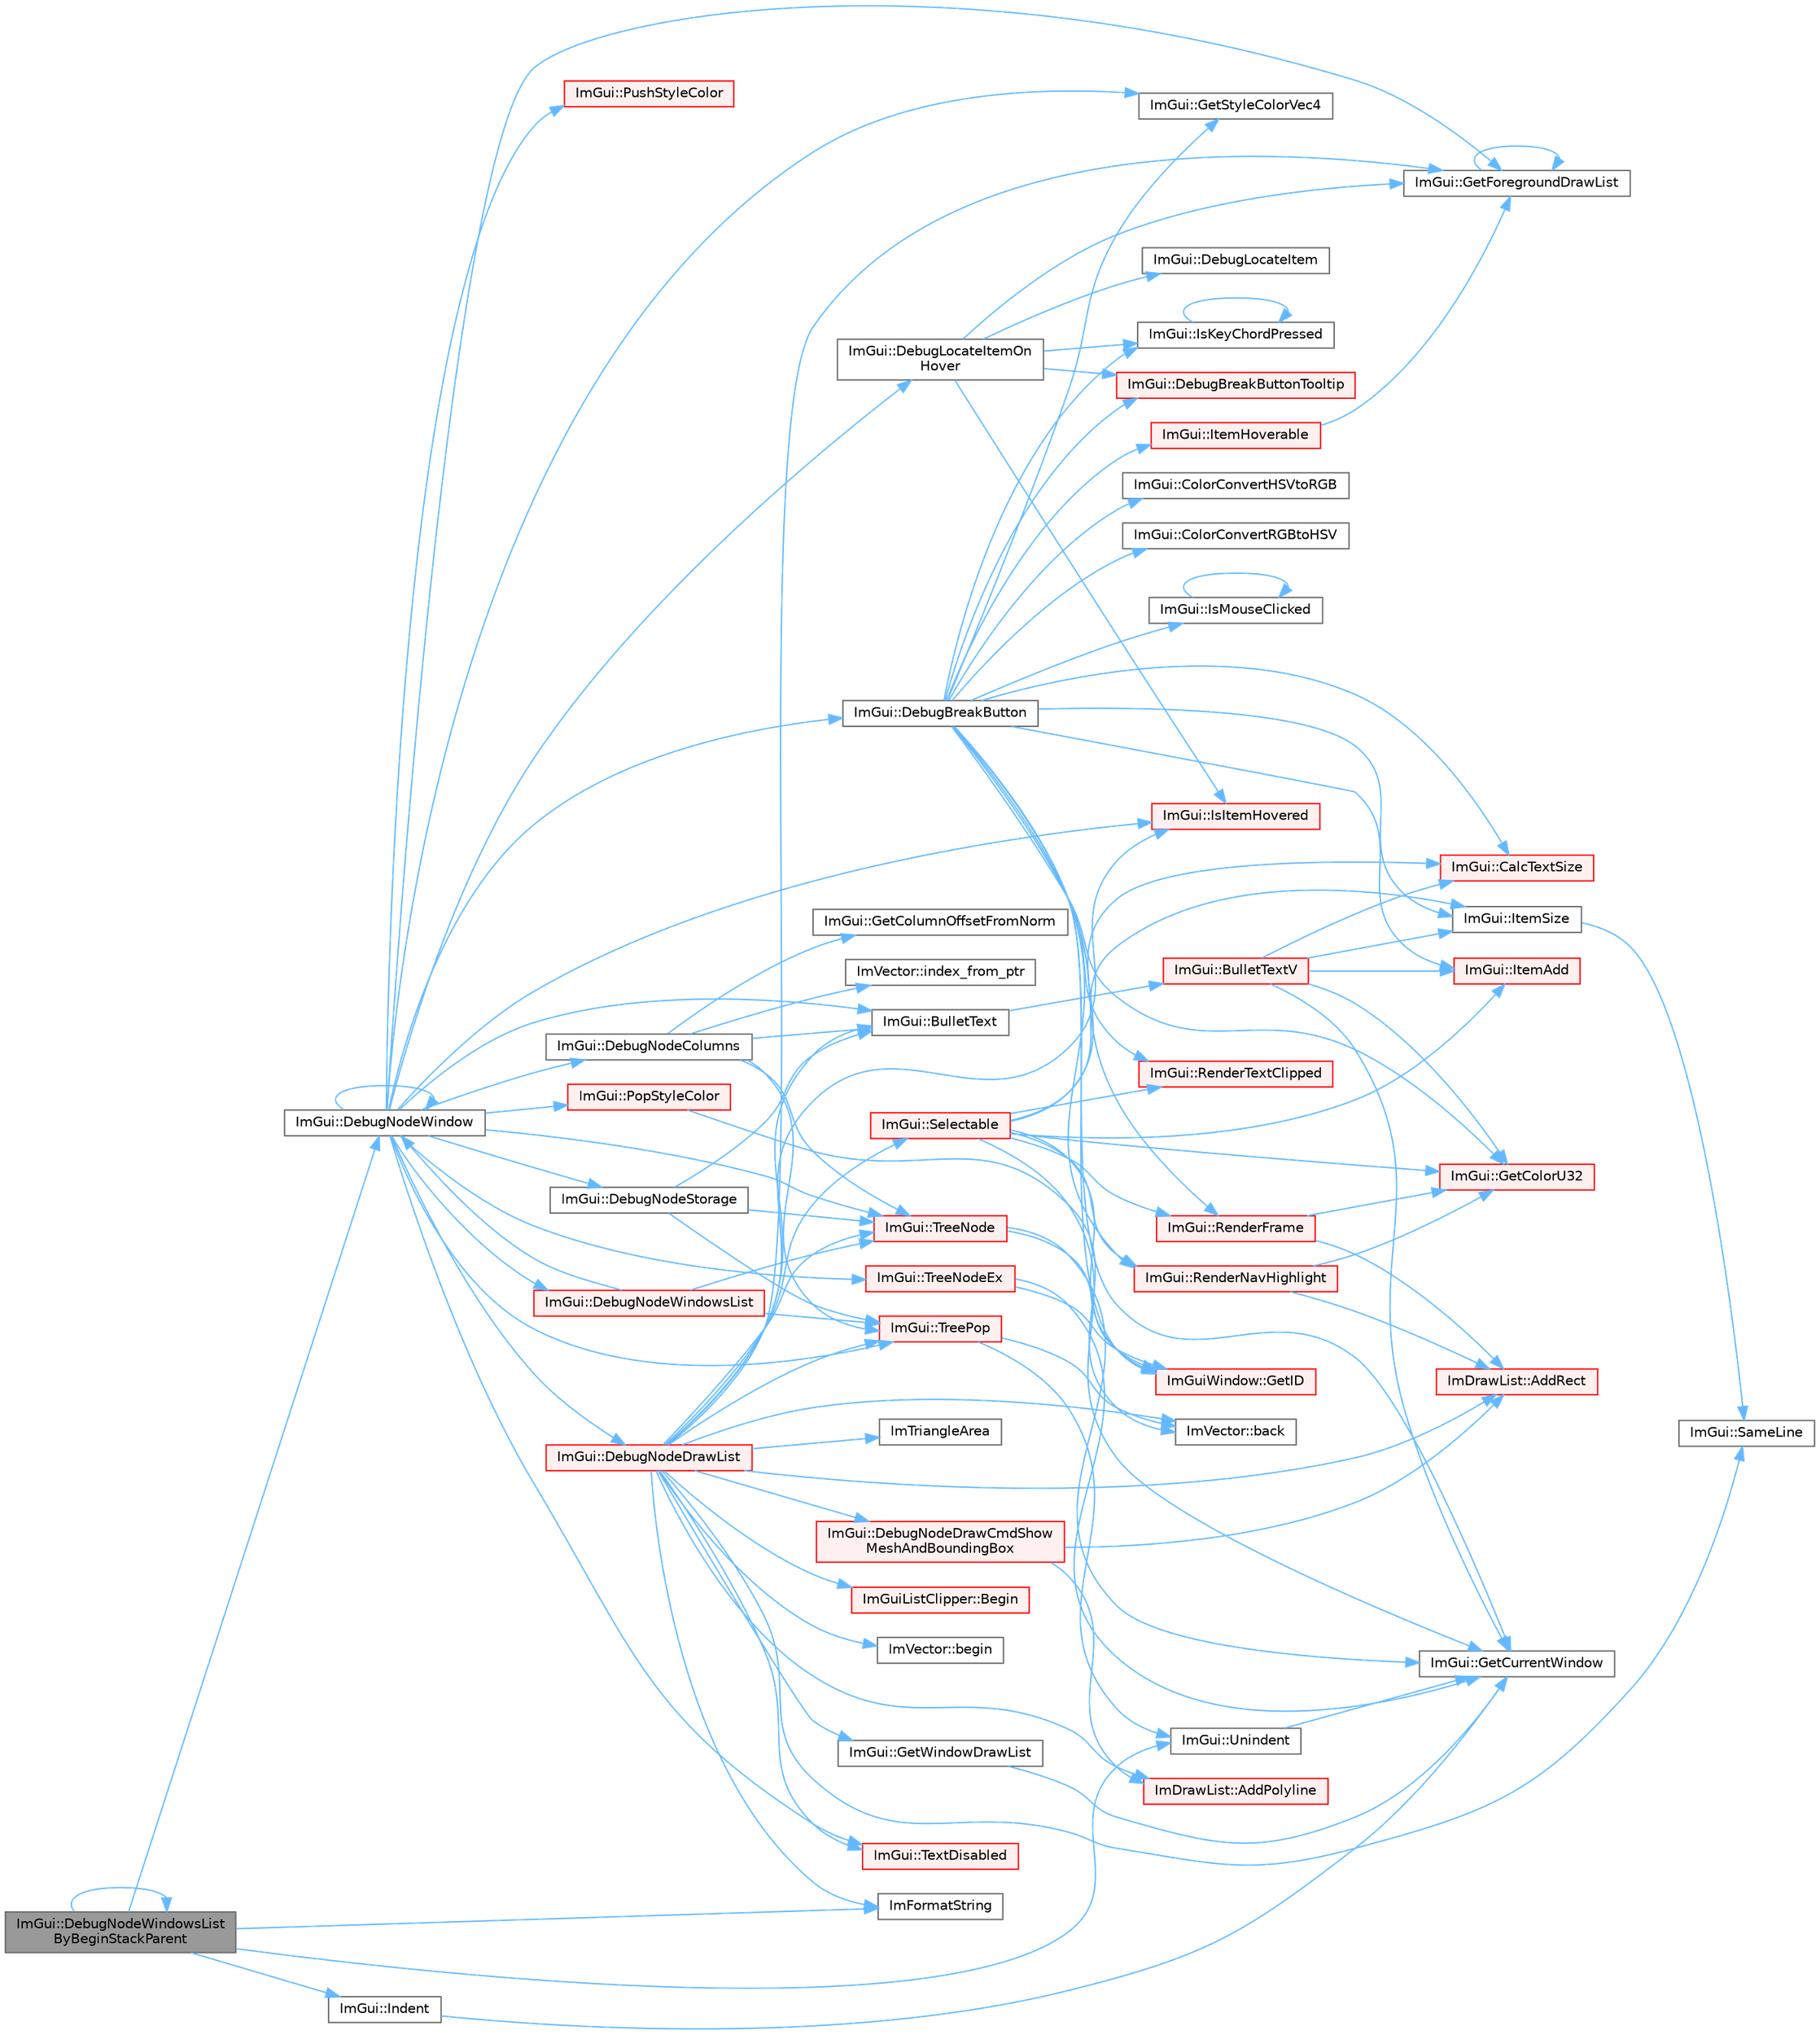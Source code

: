 digraph "ImGui::DebugNodeWindowsListByBeginStackParent"
{
 // LATEX_PDF_SIZE
  bgcolor="transparent";
  edge [fontname=Helvetica,fontsize=10,labelfontname=Helvetica,labelfontsize=10];
  node [fontname=Helvetica,fontsize=10,shape=box,height=0.2,width=0.4];
  rankdir="LR";
  Node1 [id="Node000001",label="ImGui::DebugNodeWindowsList\lByBeginStackParent",height=0.2,width=0.4,color="gray40", fillcolor="grey60", style="filled", fontcolor="black",tooltip=" "];
  Node1 -> Node2 [id="edge1_Node000001_Node000002",color="steelblue1",style="solid",tooltip=" "];
  Node2 [id="Node000002",label="ImGui::DebugNodeWindow",height=0.2,width=0.4,color="grey40", fillcolor="white", style="filled",URL="$namespace_im_gui.html#afcb602554925c5409977f0fb39f77e5d",tooltip=" "];
  Node2 -> Node3 [id="edge2_Node000002_Node000003",color="steelblue1",style="solid",tooltip=" "];
  Node3 [id="Node000003",label="ImGui::BulletText",height=0.2,width=0.4,color="grey40", fillcolor="white", style="filled",URL="$namespace_im_gui.html#af8d34d563b17c683943a0fa7bf5807bc",tooltip=" "];
  Node3 -> Node4 [id="edge3_Node000003_Node000004",color="steelblue1",style="solid",tooltip=" "];
  Node4 [id="Node000004",label="ImGui::BulletTextV",height=0.2,width=0.4,color="red", fillcolor="#FFF0F0", style="filled",URL="$namespace_im_gui.html#af8f4b5e96c745e205974857f9a584583",tooltip=" "];
  Node4 -> Node5 [id="edge4_Node000004_Node000005",color="steelblue1",style="solid",tooltip=" "];
  Node5 [id="Node000005",label="ImGui::CalcTextSize",height=0.2,width=0.4,color="red", fillcolor="#FFF0F0", style="filled",URL="$namespace_im_gui.html#a848b9db6cc4a186751c0ecebcaadc33b",tooltip=" "];
  Node4 -> Node10 [id="edge5_Node000004_Node000010",color="steelblue1",style="solid",tooltip=" "];
  Node10 [id="Node000010",label="ImGui::GetColorU32",height=0.2,width=0.4,color="red", fillcolor="#FFF0F0", style="filled",URL="$namespace_im_gui.html#a0de2d9bd347d9866511eb8d014e62556",tooltip=" "];
  Node4 -> Node12 [id="edge6_Node000004_Node000012",color="steelblue1",style="solid",tooltip=" "];
  Node12 [id="Node000012",label="ImGui::GetCurrentWindow",height=0.2,width=0.4,color="grey40", fillcolor="white", style="filled",URL="$namespace_im_gui.html#ac452417b5004ca16a814a72cff153526",tooltip=" "];
  Node4 -> Node15 [id="edge7_Node000004_Node000015",color="steelblue1",style="solid",tooltip=" "];
  Node15 [id="Node000015",label="ImGui::ItemAdd",height=0.2,width=0.4,color="red", fillcolor="#FFF0F0", style="filled",URL="$namespace_im_gui.html#a5de8ecd4c80efdca1af7329a2a48121c",tooltip=" "];
  Node4 -> Node37 [id="edge8_Node000004_Node000037",color="steelblue1",style="solid",tooltip=" "];
  Node37 [id="Node000037",label="ImGui::ItemSize",height=0.2,width=0.4,color="grey40", fillcolor="white", style="filled",URL="$namespace_im_gui.html#aeeb1ec6ae6548173dbf813e7df538c48",tooltip=" "];
  Node37 -> Node38 [id="edge9_Node000037_Node000038",color="steelblue1",style="solid",tooltip=" "];
  Node38 [id="Node000038",label="ImGui::SameLine",height=0.2,width=0.4,color="grey40", fillcolor="white", style="filled",URL="$namespace_im_gui.html#a2991c91e94f3b77a0c3411f4f3aa348e",tooltip=" "];
  Node2 -> Node51 [id="edge10_Node000002_Node000051",color="steelblue1",style="solid",tooltip=" "];
  Node51 [id="Node000051",label="ImGui::DebugBreakButton",height=0.2,width=0.4,color="grey40", fillcolor="white", style="filled",URL="$namespace_im_gui.html#ac2e737b701b4d252a54006a4c4214928",tooltip=" "];
  Node51 -> Node5 [id="edge11_Node000051_Node000005",color="steelblue1",style="solid",tooltip=" "];
  Node51 -> Node52 [id="edge12_Node000051_Node000052",color="steelblue1",style="solid",tooltip=" "];
  Node52 [id="Node000052",label="ImGui::ColorConvertHSVtoRGB",height=0.2,width=0.4,color="grey40", fillcolor="white", style="filled",URL="$namespace_im_gui.html#a074427678b3e56378b7dcdefa4c8b5c7",tooltip=" "];
  Node51 -> Node53 [id="edge13_Node000051_Node000053",color="steelblue1",style="solid",tooltip=" "];
  Node53 [id="Node000053",label="ImGui::ColorConvertRGBtoHSV",height=0.2,width=0.4,color="grey40", fillcolor="white", style="filled",URL="$namespace_im_gui.html#aaed5ed34aaaa02b61cbb67598c0ad9ca",tooltip=" "];
  Node51 -> Node54 [id="edge14_Node000051_Node000054",color="steelblue1",style="solid",tooltip=" "];
  Node54 [id="Node000054",label="ImGui::DebugBreakButtonTooltip",height=0.2,width=0.4,color="red", fillcolor="#FFF0F0", style="filled",URL="$namespace_im_gui.html#a6f2a211be11756216a881936bc6d9aab",tooltip=" "];
  Node51 -> Node10 [id="edge15_Node000051_Node000010",color="steelblue1",style="solid",tooltip=" "];
  Node51 -> Node12 [id="edge16_Node000051_Node000012",color="steelblue1",style="solid",tooltip=" "];
  Node51 -> Node146 [id="edge17_Node000051_Node000146",color="steelblue1",style="solid",tooltip=" "];
  Node146 [id="Node000146",label="ImGuiWindow::GetID",height=0.2,width=0.4,color="red", fillcolor="#FFF0F0", style="filled",URL="$struct_im_gui_window.html#a66400a63bc0b54d7d29e08d1b1b1a42b",tooltip=" "];
  Node51 -> Node98 [id="edge18_Node000051_Node000098",color="steelblue1",style="solid",tooltip=" "];
  Node98 [id="Node000098",label="ImGui::GetStyleColorVec4",height=0.2,width=0.4,color="grey40", fillcolor="white", style="filled",URL="$namespace_im_gui.html#ad838e580972e2c4b3da2b0f60754b662",tooltip=" "];
  Node51 -> Node188 [id="edge19_Node000051_Node000188",color="steelblue1",style="solid",tooltip=" "];
  Node188 [id="Node000188",label="ImGui::IsKeyChordPressed",height=0.2,width=0.4,color="grey40", fillcolor="white", style="filled",URL="$namespace_im_gui.html#ab3e095e7757d000686cfa2aff76534d2",tooltip=" "];
  Node188 -> Node188 [id="edge20_Node000188_Node000188",color="steelblue1",style="solid",tooltip=" "];
  Node51 -> Node189 [id="edge21_Node000051_Node000189",color="steelblue1",style="solid",tooltip=" "];
  Node189 [id="Node000189",label="ImGui::IsMouseClicked",height=0.2,width=0.4,color="grey40", fillcolor="white", style="filled",URL="$namespace_im_gui.html#a2d430db9485d0b3d86d51d5436225495",tooltip=" "];
  Node189 -> Node189 [id="edge22_Node000189_Node000189",color="steelblue1",style="solid",tooltip=" "];
  Node51 -> Node15 [id="edge23_Node000051_Node000015",color="steelblue1",style="solid",tooltip=" "];
  Node51 -> Node190 [id="edge24_Node000051_Node000190",color="steelblue1",style="solid",tooltip=" "];
  Node190 [id="Node000190",label="ImGui::ItemHoverable",height=0.2,width=0.4,color="red", fillcolor="#FFF0F0", style="filled",URL="$namespace_im_gui.html#a1d7304e335dbe35c4d97b67854111ed2",tooltip=" "];
  Node190 -> Node30 [id="edge25_Node000190_Node000030",color="steelblue1",style="solid",tooltip=" "];
  Node30 [id="Node000030",label="ImGui::GetForegroundDrawList",height=0.2,width=0.4,color="grey40", fillcolor="white", style="filled",URL="$namespace_im_gui.html#a718d48e3636f9df63e4820d0fef34e78",tooltip=" "];
  Node30 -> Node30 [id="edge26_Node000030_Node000030",color="steelblue1",style="solid",tooltip=" "];
  Node51 -> Node37 [id="edge27_Node000051_Node000037",color="steelblue1",style="solid",tooltip=" "];
  Node51 -> Node192 [id="edge28_Node000051_Node000192",color="steelblue1",style="solid",tooltip=" "];
  Node192 [id="Node000192",label="ImGui::RenderFrame",height=0.2,width=0.4,color="red", fillcolor="#FFF0F0", style="filled",URL="$namespace_im_gui.html#a621ba649568ede3939d4f10d83b86d04",tooltip=" "];
  Node192 -> Node24 [id="edge29_Node000192_Node000024",color="steelblue1",style="solid",tooltip=" "];
  Node24 [id="Node000024",label="ImDrawList::AddRect",height=0.2,width=0.4,color="red", fillcolor="#FFF0F0", style="filled",URL="$struct_im_draw_list.html#ad96f10a3e954fe0c5b7c96d4e205af7b",tooltip=" "];
  Node192 -> Node10 [id="edge30_Node000192_Node000010",color="steelblue1",style="solid",tooltip=" "];
  Node51 -> Node193 [id="edge31_Node000051_Node000193",color="steelblue1",style="solid",tooltip=" "];
  Node193 [id="Node000193",label="ImGui::RenderNavHighlight",height=0.2,width=0.4,color="red", fillcolor="#FFF0F0", style="filled",URL="$namespace_im_gui.html#add2e040b97eeb0857dc7d02876b07b72",tooltip=" "];
  Node193 -> Node24 [id="edge32_Node000193_Node000024",color="steelblue1",style="solid",tooltip=" "];
  Node193 -> Node10 [id="edge33_Node000193_Node000010",color="steelblue1",style="solid",tooltip=" "];
  Node51 -> Node194 [id="edge34_Node000051_Node000194",color="steelblue1",style="solid",tooltip=" "];
  Node194 [id="Node000194",label="ImGui::RenderTextClipped",height=0.2,width=0.4,color="red", fillcolor="#FFF0F0", style="filled",URL="$namespace_im_gui.html#ab362eafae794c7364a6b96ea06f38eb9",tooltip=" "];
  Node2 -> Node196 [id="edge35_Node000002_Node000196",color="steelblue1",style="solid",tooltip=" "];
  Node196 [id="Node000196",label="ImGui::DebugLocateItemOn\lHover",height=0.2,width=0.4,color="grey40", fillcolor="white", style="filled",URL="$namespace_im_gui.html#a76cc1722d10c66a7d5bb7e794487a0aa",tooltip=" "];
  Node196 -> Node54 [id="edge36_Node000196_Node000054",color="steelblue1",style="solid",tooltip=" "];
  Node196 -> Node197 [id="edge37_Node000196_Node000197",color="steelblue1",style="solid",tooltip=" "];
  Node197 [id="Node000197",label="ImGui::DebugLocateItem",height=0.2,width=0.4,color="grey40", fillcolor="white", style="filled",URL="$namespace_im_gui.html#a5fcfd58a344ca39b4575074c009f0767",tooltip=" "];
  Node196 -> Node30 [id="edge38_Node000196_Node000030",color="steelblue1",style="solid",tooltip=" "];
  Node196 -> Node130 [id="edge39_Node000196_Node000130",color="steelblue1",style="solid",tooltip=" "];
  Node130 [id="Node000130",label="ImGui::IsItemHovered",height=0.2,width=0.4,color="red", fillcolor="#FFF0F0", style="filled",URL="$namespace_im_gui.html#ac9a400eff3a9561d95e80486c52a660b",tooltip=" "];
  Node196 -> Node188 [id="edge40_Node000196_Node000188",color="steelblue1",style="solid",tooltip=" "];
  Node2 -> Node198 [id="edge41_Node000002_Node000198",color="steelblue1",style="solid",tooltip=" "];
  Node198 [id="Node000198",label="ImGui::DebugNodeColumns",height=0.2,width=0.4,color="grey40", fillcolor="white", style="filled",URL="$namespace_im_gui.html#a68c10eb20be9c419d00f2b5a9dfa6a38",tooltip=" "];
  Node198 -> Node3 [id="edge42_Node000198_Node000003",color="steelblue1",style="solid",tooltip=" "];
  Node198 -> Node199 [id="edge43_Node000198_Node000199",color="steelblue1",style="solid",tooltip=" "];
  Node199 [id="Node000199",label="ImGui::GetColumnOffsetFromNorm",height=0.2,width=0.4,color="grey40", fillcolor="white", style="filled",URL="$namespace_im_gui.html#a81693b00fc61ae1f7791e5e84108de54",tooltip=" "];
  Node198 -> Node78 [id="edge44_Node000198_Node000078",color="steelblue1",style="solid",tooltip=" "];
  Node78 [id="Node000078",label="ImVector::index_from_ptr",height=0.2,width=0.4,color="grey40", fillcolor="white", style="filled",URL="$struct_im_vector.html#a3fd48379f807eeb01fb9da39afa30dc7",tooltip=" "];
  Node198 -> Node200 [id="edge45_Node000198_Node000200",color="steelblue1",style="solid",tooltip=" "];
  Node200 [id="Node000200",label="ImGui::TreeNode",height=0.2,width=0.4,color="red", fillcolor="#FFF0F0", style="filled",URL="$namespace_im_gui.html#a4dff507ce8bbe0da9556bb50b1e60d7f",tooltip=" "];
  Node200 -> Node12 [id="edge46_Node000200_Node000012",color="steelblue1",style="solid",tooltip=" "];
  Node200 -> Node146 [id="edge47_Node000200_Node000146",color="steelblue1",style="solid",tooltip=" "];
  Node198 -> Node216 [id="edge48_Node000198_Node000216",color="steelblue1",style="solid",tooltip=" "];
  Node216 [id="Node000216",label="ImGui::TreePop",height=0.2,width=0.4,color="red", fillcolor="#FFF0F0", style="filled",URL="$namespace_im_gui.html#a41ecf265e5f678c78fc9c30b3cf2077f",tooltip=" "];
  Node216 -> Node59 [id="edge49_Node000216_Node000059",color="steelblue1",style="solid",tooltip=" "];
  Node59 [id="Node000059",label="ImVector::back",height=0.2,width=0.4,color="grey40", fillcolor="white", style="filled",URL="$struct_im_vector.html#a2d80e87e81b1b01143c8d8be93e6fde1",tooltip=" "];
  Node216 -> Node218 [id="edge50_Node000216_Node000218",color="steelblue1",style="solid",tooltip=" "];
  Node218 [id="Node000218",label="ImGui::Unindent",height=0.2,width=0.4,color="grey40", fillcolor="white", style="filled",URL="$namespace_im_gui.html#ad577d36753634c9bbdc3750b0e5217f5",tooltip=" "];
  Node218 -> Node12 [id="edge51_Node000218_Node000012",color="steelblue1",style="solid",tooltip=" "];
  Node2 -> Node219 [id="edge52_Node000002_Node000219",color="steelblue1",style="solid",tooltip=" "];
  Node219 [id="Node000219",label="ImGui::DebugNodeDrawList",height=0.2,width=0.4,color="red", fillcolor="#FFF0F0", style="filled",URL="$namespace_im_gui.html#af7b5e35566da44ac1ea8a7e1b9d9d574",tooltip=" "];
  Node219 -> Node20 [id="edge53_Node000219_Node000020",color="steelblue1",style="solid",tooltip=" "];
  Node20 [id="Node000020",label="ImDrawList::AddPolyline",height=0.2,width=0.4,color="red", fillcolor="#FFF0F0", style="filled",URL="$struct_im_draw_list.html#abc568847b1113e624456436bfab1b307",tooltip=" "];
  Node219 -> Node24 [id="edge54_Node000219_Node000024",color="steelblue1",style="solid",tooltip=" "];
  Node219 -> Node59 [id="edge55_Node000219_Node000059",color="steelblue1",style="solid",tooltip=" "];
  Node219 -> Node220 [id="edge56_Node000219_Node000220",color="steelblue1",style="solid",tooltip=" "];
  Node220 [id="Node000220",label="ImGuiListClipper::Begin",height=0.2,width=0.4,color="red", fillcolor="#FFF0F0", style="filled",URL="$struct_im_gui_list_clipper.html#a746fbd724a41dbe88fef4875a2b1e9c7",tooltip=" "];
  Node219 -> Node227 [id="edge57_Node000219_Node000227",color="steelblue1",style="solid",tooltip=" "];
  Node227 [id="Node000227",label="ImVector::begin",height=0.2,width=0.4,color="grey40", fillcolor="white", style="filled",URL="$struct_im_vector.html#ab48ae48675fa779e29c9ae5892bb99f4",tooltip=" "];
  Node219 -> Node3 [id="edge58_Node000219_Node000003",color="steelblue1",style="solid",tooltip=" "];
  Node219 -> Node228 [id="edge59_Node000219_Node000228",color="steelblue1",style="solid",tooltip=" "];
  Node228 [id="Node000228",label="ImGui::DebugNodeDrawCmdShow\lMeshAndBoundingBox",height=0.2,width=0.4,color="red", fillcolor="#FFF0F0", style="filled",URL="$namespace_im_gui.html#a24c6abd61c6da9610cbfbb46c0db828b",tooltip=" "];
  Node228 -> Node20 [id="edge60_Node000228_Node000020",color="steelblue1",style="solid",tooltip=" "];
  Node228 -> Node24 [id="edge61_Node000228_Node000024",color="steelblue1",style="solid",tooltip=" "];
  Node219 -> Node30 [id="edge62_Node000219_Node000030",color="steelblue1",style="solid",tooltip=" "];
  Node219 -> Node230 [id="edge63_Node000219_Node000230",color="steelblue1",style="solid",tooltip=" "];
  Node230 [id="Node000230",label="ImGui::GetWindowDrawList",height=0.2,width=0.4,color="grey40", fillcolor="white", style="filled",URL="$namespace_im_gui.html#aa100c22a9feafe843fa12c66590cbda0",tooltip=" "];
  Node230 -> Node12 [id="edge64_Node000230_Node000012",color="steelblue1",style="solid",tooltip=" "];
  Node219 -> Node126 [id="edge65_Node000219_Node000126",color="steelblue1",style="solid",tooltip=" "];
  Node126 [id="Node000126",label="ImFormatString",height=0.2,width=0.4,color="grey40", fillcolor="white", style="filled",URL="$imgui_8cpp.html#a75ccaf7d676b1f567ba888ae42ac3809",tooltip=" "];
  Node219 -> Node231 [id="edge66_Node000219_Node000231",color="steelblue1",style="solid",tooltip=" "];
  Node231 [id="Node000231",label="ImTriangleArea",height=0.2,width=0.4,color="grey40", fillcolor="white", style="filled",URL="$imgui__internal_8h.html#ae4a958d172c455e95e879485c7758316",tooltip=" "];
  Node219 -> Node130 [id="edge67_Node000219_Node000130",color="steelblue1",style="solid",tooltip=" "];
  Node219 -> Node38 [id="edge68_Node000219_Node000038",color="steelblue1",style="solid",tooltip=" "];
  Node219 -> Node232 [id="edge69_Node000219_Node000232",color="steelblue1",style="solid",tooltip=" "];
  Node232 [id="Node000232",label="ImGui::Selectable",height=0.2,width=0.4,color="red", fillcolor="#FFF0F0", style="filled",URL="$namespace_im_gui.html#af98575238bda183a523df19fb447af60",tooltip=" "];
  Node232 -> Node5 [id="edge70_Node000232_Node000005",color="steelblue1",style="solid",tooltip=" "];
  Node232 -> Node10 [id="edge71_Node000232_Node000010",color="steelblue1",style="solid",tooltip=" "];
  Node232 -> Node12 [id="edge72_Node000232_Node000012",color="steelblue1",style="solid",tooltip=" "];
  Node232 -> Node146 [id="edge73_Node000232_Node000146",color="steelblue1",style="solid",tooltip=" "];
  Node232 -> Node15 [id="edge74_Node000232_Node000015",color="steelblue1",style="solid",tooltip=" "];
  Node232 -> Node37 [id="edge75_Node000232_Node000037",color="steelblue1",style="solid",tooltip=" "];
  Node232 -> Node192 [id="edge76_Node000232_Node000192",color="steelblue1",style="solid",tooltip=" "];
  Node232 -> Node193 [id="edge77_Node000232_Node000193",color="steelblue1",style="solid",tooltip=" "];
  Node232 -> Node194 [id="edge78_Node000232_Node000194",color="steelblue1",style="solid",tooltip=" "];
  Node219 -> Node244 [id="edge79_Node000219_Node000244",color="steelblue1",style="solid",tooltip=" "];
  Node244 [id="Node000244",label="ImGui::TextDisabled",height=0.2,width=0.4,color="red", fillcolor="#FFF0F0", style="filled",URL="$namespace_im_gui.html#aa96bf14c5fa288e106820aeb4ba7fcb6",tooltip=" "];
  Node219 -> Node200 [id="edge80_Node000219_Node000200",color="steelblue1",style="solid",tooltip=" "];
  Node219 -> Node216 [id="edge81_Node000219_Node000216",color="steelblue1",style="solid",tooltip=" "];
  Node2 -> Node246 [id="edge82_Node000002_Node000246",color="steelblue1",style="solid",tooltip=" "];
  Node246 [id="Node000246",label="ImGui::DebugNodeStorage",height=0.2,width=0.4,color="grey40", fillcolor="white", style="filled",URL="$namespace_im_gui.html#a8e1aae1a79042976013f36d7f2e7ee70",tooltip=" "];
  Node246 -> Node3 [id="edge83_Node000246_Node000003",color="steelblue1",style="solid",tooltip=" "];
  Node246 -> Node200 [id="edge84_Node000246_Node000200",color="steelblue1",style="solid",tooltip=" "];
  Node246 -> Node216 [id="edge85_Node000246_Node000216",color="steelblue1",style="solid",tooltip=" "];
  Node2 -> Node2 [id="edge86_Node000002_Node000002",color="steelblue1",style="solid",tooltip=" "];
  Node2 -> Node247 [id="edge87_Node000002_Node000247",color="steelblue1",style="solid",tooltip=" "];
  Node247 [id="Node000247",label="ImGui::DebugNodeWindowsList",height=0.2,width=0.4,color="red", fillcolor="#FFF0F0", style="filled",URL="$namespace_im_gui.html#a8c2ed9f140c90d8eaca1e2cfd8f46142",tooltip=" "];
  Node247 -> Node2 [id="edge88_Node000247_Node000002",color="steelblue1",style="solid",tooltip=" "];
  Node247 -> Node200 [id="edge89_Node000247_Node000200",color="steelblue1",style="solid",tooltip=" "];
  Node247 -> Node216 [id="edge90_Node000247_Node000216",color="steelblue1",style="solid",tooltip=" "];
  Node2 -> Node30 [id="edge91_Node000002_Node000030",color="steelblue1",style="solid",tooltip=" "];
  Node2 -> Node98 [id="edge92_Node000002_Node000098",color="steelblue1",style="solid",tooltip=" "];
  Node2 -> Node130 [id="edge93_Node000002_Node000130",color="steelblue1",style="solid",tooltip=" "];
  Node2 -> Node241 [id="edge94_Node000002_Node000241",color="steelblue1",style="solid",tooltip=" "];
  Node241 [id="Node000241",label="ImGui::PopStyleColor",height=0.2,width=0.4,color="red", fillcolor="#FFF0F0", style="filled",URL="$namespace_im_gui.html#a9795f730b4043a98b6254738d86efcdc",tooltip=" "];
  Node241 -> Node59 [id="edge95_Node000241_Node000059",color="steelblue1",style="solid",tooltip=" "];
  Node2 -> Node242 [id="edge96_Node000002_Node000242",color="steelblue1",style="solid",tooltip=" "];
  Node242 [id="Node000242",label="ImGui::PushStyleColor",height=0.2,width=0.4,color="red", fillcolor="#FFF0F0", style="filled",URL="$namespace_im_gui.html#a77ee84afb636e05eb4b2d6eeddcc2aa8",tooltip=" "];
  Node2 -> Node244 [id="edge97_Node000002_Node000244",color="steelblue1",style="solid",tooltip=" "];
  Node2 -> Node200 [id="edge98_Node000002_Node000200",color="steelblue1",style="solid",tooltip=" "];
  Node2 -> Node248 [id="edge99_Node000002_Node000248",color="steelblue1",style="solid",tooltip=" "];
  Node248 [id="Node000248",label="ImGui::TreeNodeEx",height=0.2,width=0.4,color="red", fillcolor="#FFF0F0", style="filled",URL="$namespace_im_gui.html#a21f62e092dac9556a15a8edee2f70522",tooltip=" "];
  Node248 -> Node12 [id="edge100_Node000248_Node000012",color="steelblue1",style="solid",tooltip=" "];
  Node248 -> Node146 [id="edge101_Node000248_Node000146",color="steelblue1",style="solid",tooltip=" "];
  Node2 -> Node216 [id="edge102_Node000002_Node000216",color="steelblue1",style="solid",tooltip=" "];
  Node1 -> Node1 [id="edge103_Node000001_Node000001",color="steelblue1",style="solid",tooltip=" "];
  Node1 -> Node126 [id="edge104_Node000001_Node000126",color="steelblue1",style="solid",tooltip=" "];
  Node1 -> Node214 [id="edge105_Node000001_Node000214",color="steelblue1",style="solid",tooltip=" "];
  Node214 [id="Node000214",label="ImGui::Indent",height=0.2,width=0.4,color="grey40", fillcolor="white", style="filled",URL="$namespace_im_gui.html#a6c7b9f2d60951462eeebad80154a8926",tooltip=" "];
  Node214 -> Node12 [id="edge106_Node000214_Node000012",color="steelblue1",style="solid",tooltip=" "];
  Node1 -> Node218 [id="edge107_Node000001_Node000218",color="steelblue1",style="solid",tooltip=" "];
}
